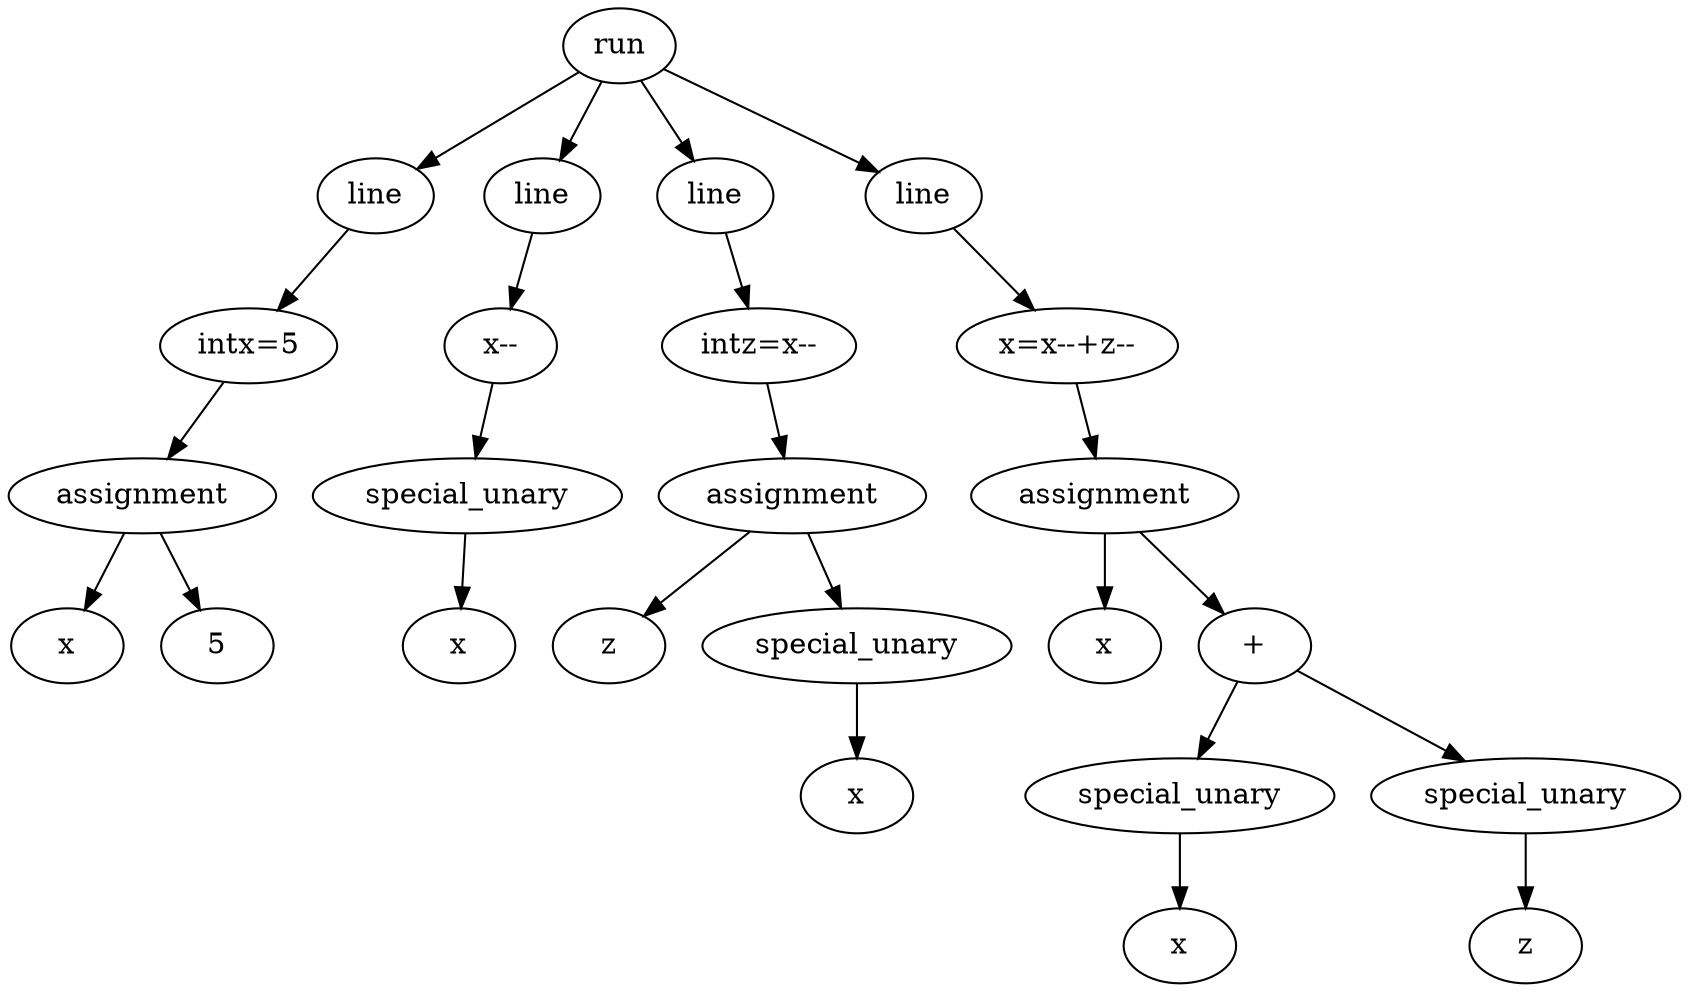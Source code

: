 digraph {
	8785898913711 [label=run]
	8785898913582 [label=line]
	8785898913711 -> 8785898913582
	8785898913765 [label="intx=5"]
	8785898913582 -> 8785898913765
	8785898913780 [label=assignment]
	8785898913765 -> 8785898913780
	8785898913141 [label=x]
	8785898913780 -> 8785898913141
	8785898913585 [label=5]
	8785898913780 -> 8785898913585
	8785898913696 [label=line]
	8785898913711 -> 8785898913696
	8785898913288 [label="x--"]
	8785898913696 -> 8785898913288
	8785898913663 [label=special_unary]
	8785898913288 -> 8785898913663
	8785898913705 [label=x]
	8785898913663 -> 8785898913705
	8785898913543 [label=line]
	8785898913711 -> 8785898913543
	8785898913018 [label="intz=x--"]
	8785898913543 -> 8785898913018
	8785898913717 [label=assignment]
	8785898913018 -> 8785898913717
	8785898913540 [label=z]
	8785898913717 -> 8785898913540
	8785898913687 [label=special_unary]
	8785898913717 -> 8785898913687
	8785898913609 [label=x]
	8785898913687 -> 8785898913609
	8785898913603 [label=line]
	8785898913711 -> 8785898913603
	8785898913699 [label="x=x--+z--"]
	8785898913603 -> 8785898913699
	8785898913627 [label=assignment]
	8785898913699 -> 8785898913627
	8785898913753 [label=x]
	8785898913627 -> 8785898913753
	8785898913537 [label="+"]
	8785898913627 -> 8785898913537
	8785898913771 [label=special_unary]
	8785898913537 -> 8785898913771
	8785898913501 [label=x]
	8785898913771 -> 8785898913501
	8785898913120 [label=special_unary]
	8785898913537 -> 8785898913120
	8785898913732 [label=z]
	8785898913120 -> 8785898913732
}
